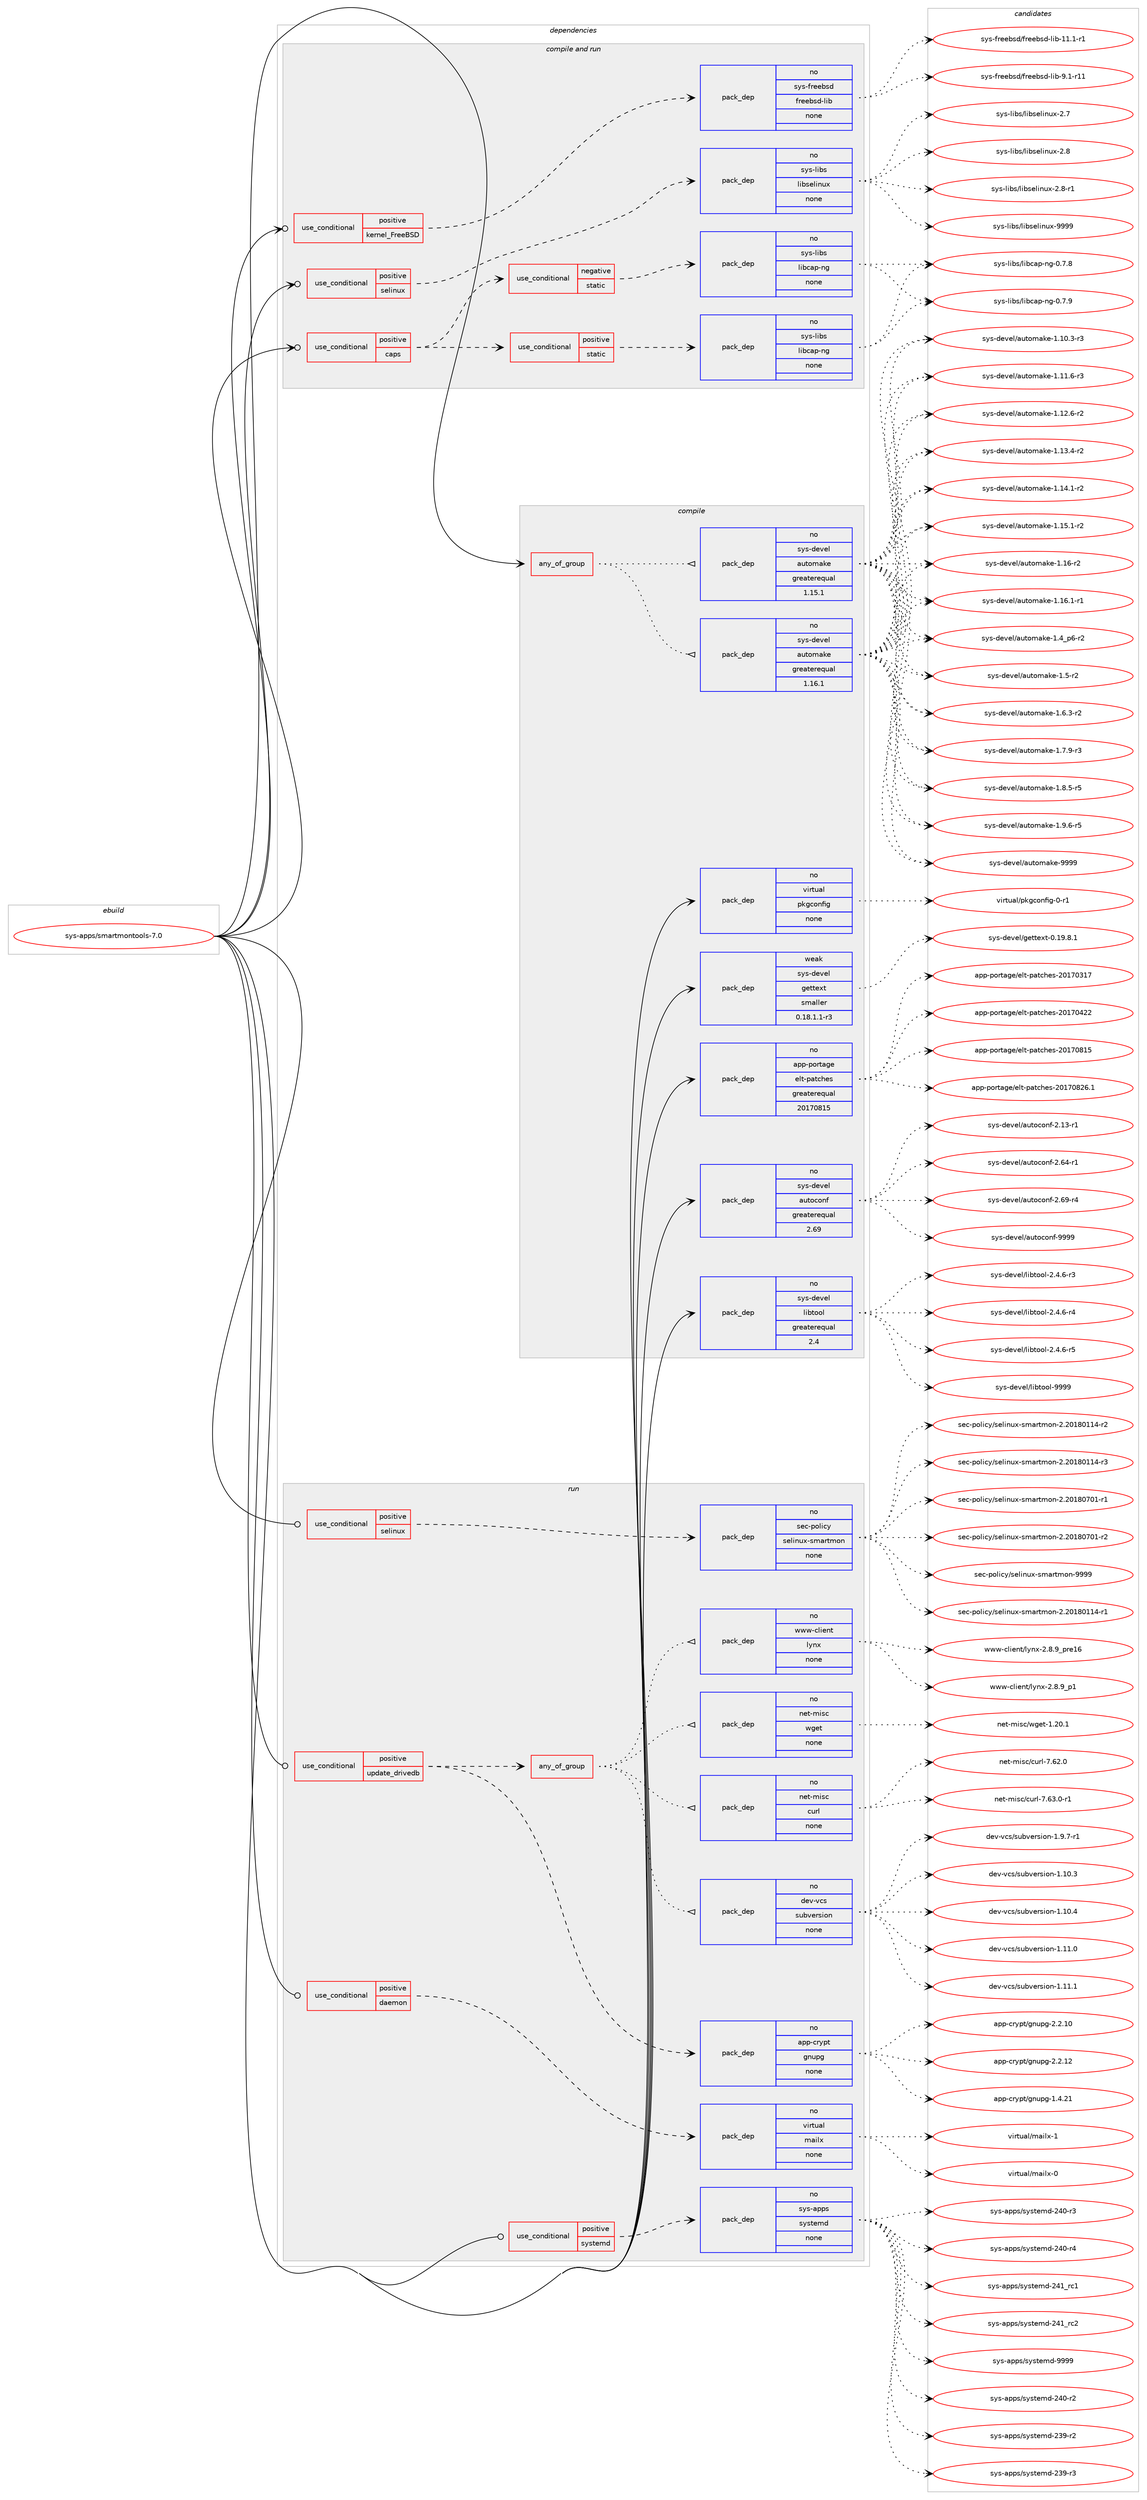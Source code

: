 digraph prolog {

# *************
# Graph options
# *************

newrank=true;
concentrate=true;
compound=true;
graph [rankdir=LR,fontname=Helvetica,fontsize=10,ranksep=1.5];#, ranksep=2.5, nodesep=0.2];
edge  [arrowhead=vee];
node  [fontname=Helvetica,fontsize=10];

# **********
# The ebuild
# **********

subgraph cluster_leftcol {
color=gray;
rank=same;
label=<<i>ebuild</i>>;
id [label="sys-apps/smartmontools-7.0", color=red, width=4, href="../sys-apps/smartmontools-7.0.svg"];
}

# ****************
# The dependencies
# ****************

subgraph cluster_midcol {
color=gray;
label=<<i>dependencies</i>>;
subgraph cluster_compile {
fillcolor="#eeeeee";
style=filled;
label=<<i>compile</i>>;
subgraph any141 {
dependency6592 [label=<<TABLE BORDER="0" CELLBORDER="1" CELLSPACING="0" CELLPADDING="4"><TR><TD CELLPADDING="10">any_of_group</TD></TR></TABLE>>, shape=none, color=red];subgraph pack5428 {
dependency6593 [label=<<TABLE BORDER="0" CELLBORDER="1" CELLSPACING="0" CELLPADDING="4" WIDTH="220"><TR><TD ROWSPAN="6" CELLPADDING="30">pack_dep</TD></TR><TR><TD WIDTH="110">no</TD></TR><TR><TD>sys-devel</TD></TR><TR><TD>automake</TD></TR><TR><TD>greaterequal</TD></TR><TR><TD>1.16.1</TD></TR></TABLE>>, shape=none, color=blue];
}
dependency6592:e -> dependency6593:w [weight=20,style="dotted",arrowhead="oinv"];
subgraph pack5429 {
dependency6594 [label=<<TABLE BORDER="0" CELLBORDER="1" CELLSPACING="0" CELLPADDING="4" WIDTH="220"><TR><TD ROWSPAN="6" CELLPADDING="30">pack_dep</TD></TR><TR><TD WIDTH="110">no</TD></TR><TR><TD>sys-devel</TD></TR><TR><TD>automake</TD></TR><TR><TD>greaterequal</TD></TR><TR><TD>1.15.1</TD></TR></TABLE>>, shape=none, color=blue];
}
dependency6592:e -> dependency6594:w [weight=20,style="dotted",arrowhead="oinv"];
}
id:e -> dependency6592:w [weight=20,style="solid",arrowhead="vee"];
subgraph pack5430 {
dependency6595 [label=<<TABLE BORDER="0" CELLBORDER="1" CELLSPACING="0" CELLPADDING="4" WIDTH="220"><TR><TD ROWSPAN="6" CELLPADDING="30">pack_dep</TD></TR><TR><TD WIDTH="110">no</TD></TR><TR><TD>app-portage</TD></TR><TR><TD>elt-patches</TD></TR><TR><TD>greaterequal</TD></TR><TR><TD>20170815</TD></TR></TABLE>>, shape=none, color=blue];
}
id:e -> dependency6595:w [weight=20,style="solid",arrowhead="vee"];
subgraph pack5431 {
dependency6596 [label=<<TABLE BORDER="0" CELLBORDER="1" CELLSPACING="0" CELLPADDING="4" WIDTH="220"><TR><TD ROWSPAN="6" CELLPADDING="30">pack_dep</TD></TR><TR><TD WIDTH="110">no</TD></TR><TR><TD>sys-devel</TD></TR><TR><TD>autoconf</TD></TR><TR><TD>greaterequal</TD></TR><TR><TD>2.69</TD></TR></TABLE>>, shape=none, color=blue];
}
id:e -> dependency6596:w [weight=20,style="solid",arrowhead="vee"];
subgraph pack5432 {
dependency6597 [label=<<TABLE BORDER="0" CELLBORDER="1" CELLSPACING="0" CELLPADDING="4" WIDTH="220"><TR><TD ROWSPAN="6" CELLPADDING="30">pack_dep</TD></TR><TR><TD WIDTH="110">no</TD></TR><TR><TD>sys-devel</TD></TR><TR><TD>libtool</TD></TR><TR><TD>greaterequal</TD></TR><TR><TD>2.4</TD></TR></TABLE>>, shape=none, color=blue];
}
id:e -> dependency6597:w [weight=20,style="solid",arrowhead="vee"];
subgraph pack5433 {
dependency6598 [label=<<TABLE BORDER="0" CELLBORDER="1" CELLSPACING="0" CELLPADDING="4" WIDTH="220"><TR><TD ROWSPAN="6" CELLPADDING="30">pack_dep</TD></TR><TR><TD WIDTH="110">no</TD></TR><TR><TD>virtual</TD></TR><TR><TD>pkgconfig</TD></TR><TR><TD>none</TD></TR><TR><TD></TD></TR></TABLE>>, shape=none, color=blue];
}
id:e -> dependency6598:w [weight=20,style="solid",arrowhead="vee"];
subgraph pack5434 {
dependency6599 [label=<<TABLE BORDER="0" CELLBORDER="1" CELLSPACING="0" CELLPADDING="4" WIDTH="220"><TR><TD ROWSPAN="6" CELLPADDING="30">pack_dep</TD></TR><TR><TD WIDTH="110">weak</TD></TR><TR><TD>sys-devel</TD></TR><TR><TD>gettext</TD></TR><TR><TD>smaller</TD></TR><TR><TD>0.18.1.1-r3</TD></TR></TABLE>>, shape=none, color=blue];
}
id:e -> dependency6599:w [weight=20,style="solid",arrowhead="vee"];
}
subgraph cluster_compileandrun {
fillcolor="#eeeeee";
style=filled;
label=<<i>compile and run</i>>;
subgraph cond1018 {
dependency6600 [label=<<TABLE BORDER="0" CELLBORDER="1" CELLSPACING="0" CELLPADDING="4"><TR><TD ROWSPAN="3" CELLPADDING="10">use_conditional</TD></TR><TR><TD>positive</TD></TR><TR><TD>caps</TD></TR></TABLE>>, shape=none, color=red];
subgraph cond1019 {
dependency6601 [label=<<TABLE BORDER="0" CELLBORDER="1" CELLSPACING="0" CELLPADDING="4"><TR><TD ROWSPAN="3" CELLPADDING="10">use_conditional</TD></TR><TR><TD>positive</TD></TR><TR><TD>static</TD></TR></TABLE>>, shape=none, color=red];
subgraph pack5435 {
dependency6602 [label=<<TABLE BORDER="0" CELLBORDER="1" CELLSPACING="0" CELLPADDING="4" WIDTH="220"><TR><TD ROWSPAN="6" CELLPADDING="30">pack_dep</TD></TR><TR><TD WIDTH="110">no</TD></TR><TR><TD>sys-libs</TD></TR><TR><TD>libcap-ng</TD></TR><TR><TD>none</TD></TR><TR><TD></TD></TR></TABLE>>, shape=none, color=blue];
}
dependency6601:e -> dependency6602:w [weight=20,style="dashed",arrowhead="vee"];
}
dependency6600:e -> dependency6601:w [weight=20,style="dashed",arrowhead="vee"];
subgraph cond1020 {
dependency6603 [label=<<TABLE BORDER="0" CELLBORDER="1" CELLSPACING="0" CELLPADDING="4"><TR><TD ROWSPAN="3" CELLPADDING="10">use_conditional</TD></TR><TR><TD>negative</TD></TR><TR><TD>static</TD></TR></TABLE>>, shape=none, color=red];
subgraph pack5436 {
dependency6604 [label=<<TABLE BORDER="0" CELLBORDER="1" CELLSPACING="0" CELLPADDING="4" WIDTH="220"><TR><TD ROWSPAN="6" CELLPADDING="30">pack_dep</TD></TR><TR><TD WIDTH="110">no</TD></TR><TR><TD>sys-libs</TD></TR><TR><TD>libcap-ng</TD></TR><TR><TD>none</TD></TR><TR><TD></TD></TR></TABLE>>, shape=none, color=blue];
}
dependency6603:e -> dependency6604:w [weight=20,style="dashed",arrowhead="vee"];
}
dependency6600:e -> dependency6603:w [weight=20,style="dashed",arrowhead="vee"];
}
id:e -> dependency6600:w [weight=20,style="solid",arrowhead="odotvee"];
subgraph cond1021 {
dependency6605 [label=<<TABLE BORDER="0" CELLBORDER="1" CELLSPACING="0" CELLPADDING="4"><TR><TD ROWSPAN="3" CELLPADDING="10">use_conditional</TD></TR><TR><TD>positive</TD></TR><TR><TD>kernel_FreeBSD</TD></TR></TABLE>>, shape=none, color=red];
subgraph pack5437 {
dependency6606 [label=<<TABLE BORDER="0" CELLBORDER="1" CELLSPACING="0" CELLPADDING="4" WIDTH="220"><TR><TD ROWSPAN="6" CELLPADDING="30">pack_dep</TD></TR><TR><TD WIDTH="110">no</TD></TR><TR><TD>sys-freebsd</TD></TR><TR><TD>freebsd-lib</TD></TR><TR><TD>none</TD></TR><TR><TD></TD></TR></TABLE>>, shape=none, color=blue];
}
dependency6605:e -> dependency6606:w [weight=20,style="dashed",arrowhead="vee"];
}
id:e -> dependency6605:w [weight=20,style="solid",arrowhead="odotvee"];
subgraph cond1022 {
dependency6607 [label=<<TABLE BORDER="0" CELLBORDER="1" CELLSPACING="0" CELLPADDING="4"><TR><TD ROWSPAN="3" CELLPADDING="10">use_conditional</TD></TR><TR><TD>positive</TD></TR><TR><TD>selinux</TD></TR></TABLE>>, shape=none, color=red];
subgraph pack5438 {
dependency6608 [label=<<TABLE BORDER="0" CELLBORDER="1" CELLSPACING="0" CELLPADDING="4" WIDTH="220"><TR><TD ROWSPAN="6" CELLPADDING="30">pack_dep</TD></TR><TR><TD WIDTH="110">no</TD></TR><TR><TD>sys-libs</TD></TR><TR><TD>libselinux</TD></TR><TR><TD>none</TD></TR><TR><TD></TD></TR></TABLE>>, shape=none, color=blue];
}
dependency6607:e -> dependency6608:w [weight=20,style="dashed",arrowhead="vee"];
}
id:e -> dependency6607:w [weight=20,style="solid",arrowhead="odotvee"];
}
subgraph cluster_run {
fillcolor="#eeeeee";
style=filled;
label=<<i>run</i>>;
subgraph cond1023 {
dependency6609 [label=<<TABLE BORDER="0" CELLBORDER="1" CELLSPACING="0" CELLPADDING="4"><TR><TD ROWSPAN="3" CELLPADDING="10">use_conditional</TD></TR><TR><TD>positive</TD></TR><TR><TD>daemon</TD></TR></TABLE>>, shape=none, color=red];
subgraph pack5439 {
dependency6610 [label=<<TABLE BORDER="0" CELLBORDER="1" CELLSPACING="0" CELLPADDING="4" WIDTH="220"><TR><TD ROWSPAN="6" CELLPADDING="30">pack_dep</TD></TR><TR><TD WIDTH="110">no</TD></TR><TR><TD>virtual</TD></TR><TR><TD>mailx</TD></TR><TR><TD>none</TD></TR><TR><TD></TD></TR></TABLE>>, shape=none, color=blue];
}
dependency6609:e -> dependency6610:w [weight=20,style="dashed",arrowhead="vee"];
}
id:e -> dependency6609:w [weight=20,style="solid",arrowhead="odot"];
subgraph cond1024 {
dependency6611 [label=<<TABLE BORDER="0" CELLBORDER="1" CELLSPACING="0" CELLPADDING="4"><TR><TD ROWSPAN="3" CELLPADDING="10">use_conditional</TD></TR><TR><TD>positive</TD></TR><TR><TD>selinux</TD></TR></TABLE>>, shape=none, color=red];
subgraph pack5440 {
dependency6612 [label=<<TABLE BORDER="0" CELLBORDER="1" CELLSPACING="0" CELLPADDING="4" WIDTH="220"><TR><TD ROWSPAN="6" CELLPADDING="30">pack_dep</TD></TR><TR><TD WIDTH="110">no</TD></TR><TR><TD>sec-policy</TD></TR><TR><TD>selinux-smartmon</TD></TR><TR><TD>none</TD></TR><TR><TD></TD></TR></TABLE>>, shape=none, color=blue];
}
dependency6611:e -> dependency6612:w [weight=20,style="dashed",arrowhead="vee"];
}
id:e -> dependency6611:w [weight=20,style="solid",arrowhead="odot"];
subgraph cond1025 {
dependency6613 [label=<<TABLE BORDER="0" CELLBORDER="1" CELLSPACING="0" CELLPADDING="4"><TR><TD ROWSPAN="3" CELLPADDING="10">use_conditional</TD></TR><TR><TD>positive</TD></TR><TR><TD>systemd</TD></TR></TABLE>>, shape=none, color=red];
subgraph pack5441 {
dependency6614 [label=<<TABLE BORDER="0" CELLBORDER="1" CELLSPACING="0" CELLPADDING="4" WIDTH="220"><TR><TD ROWSPAN="6" CELLPADDING="30">pack_dep</TD></TR><TR><TD WIDTH="110">no</TD></TR><TR><TD>sys-apps</TD></TR><TR><TD>systemd</TD></TR><TR><TD>none</TD></TR><TR><TD></TD></TR></TABLE>>, shape=none, color=blue];
}
dependency6613:e -> dependency6614:w [weight=20,style="dashed",arrowhead="vee"];
}
id:e -> dependency6613:w [weight=20,style="solid",arrowhead="odot"];
subgraph cond1026 {
dependency6615 [label=<<TABLE BORDER="0" CELLBORDER="1" CELLSPACING="0" CELLPADDING="4"><TR><TD ROWSPAN="3" CELLPADDING="10">use_conditional</TD></TR><TR><TD>positive</TD></TR><TR><TD>update_drivedb</TD></TR></TABLE>>, shape=none, color=red];
subgraph pack5442 {
dependency6616 [label=<<TABLE BORDER="0" CELLBORDER="1" CELLSPACING="0" CELLPADDING="4" WIDTH="220"><TR><TD ROWSPAN="6" CELLPADDING="30">pack_dep</TD></TR><TR><TD WIDTH="110">no</TD></TR><TR><TD>app-crypt</TD></TR><TR><TD>gnupg</TD></TR><TR><TD>none</TD></TR><TR><TD></TD></TR></TABLE>>, shape=none, color=blue];
}
dependency6615:e -> dependency6616:w [weight=20,style="dashed",arrowhead="vee"];
subgraph any142 {
dependency6617 [label=<<TABLE BORDER="0" CELLBORDER="1" CELLSPACING="0" CELLPADDING="4"><TR><TD CELLPADDING="10">any_of_group</TD></TR></TABLE>>, shape=none, color=red];subgraph pack5443 {
dependency6618 [label=<<TABLE BORDER="0" CELLBORDER="1" CELLSPACING="0" CELLPADDING="4" WIDTH="220"><TR><TD ROWSPAN="6" CELLPADDING="30">pack_dep</TD></TR><TR><TD WIDTH="110">no</TD></TR><TR><TD>net-misc</TD></TR><TR><TD>curl</TD></TR><TR><TD>none</TD></TR><TR><TD></TD></TR></TABLE>>, shape=none, color=blue];
}
dependency6617:e -> dependency6618:w [weight=20,style="dotted",arrowhead="oinv"];
subgraph pack5444 {
dependency6619 [label=<<TABLE BORDER="0" CELLBORDER="1" CELLSPACING="0" CELLPADDING="4" WIDTH="220"><TR><TD ROWSPAN="6" CELLPADDING="30">pack_dep</TD></TR><TR><TD WIDTH="110">no</TD></TR><TR><TD>net-misc</TD></TR><TR><TD>wget</TD></TR><TR><TD>none</TD></TR><TR><TD></TD></TR></TABLE>>, shape=none, color=blue];
}
dependency6617:e -> dependency6619:w [weight=20,style="dotted",arrowhead="oinv"];
subgraph pack5445 {
dependency6620 [label=<<TABLE BORDER="0" CELLBORDER="1" CELLSPACING="0" CELLPADDING="4" WIDTH="220"><TR><TD ROWSPAN="6" CELLPADDING="30">pack_dep</TD></TR><TR><TD WIDTH="110">no</TD></TR><TR><TD>www-client</TD></TR><TR><TD>lynx</TD></TR><TR><TD>none</TD></TR><TR><TD></TD></TR></TABLE>>, shape=none, color=blue];
}
dependency6617:e -> dependency6620:w [weight=20,style="dotted",arrowhead="oinv"];
subgraph pack5446 {
dependency6621 [label=<<TABLE BORDER="0" CELLBORDER="1" CELLSPACING="0" CELLPADDING="4" WIDTH="220"><TR><TD ROWSPAN="6" CELLPADDING="30">pack_dep</TD></TR><TR><TD WIDTH="110">no</TD></TR><TR><TD>dev-vcs</TD></TR><TR><TD>subversion</TD></TR><TR><TD>none</TD></TR><TR><TD></TD></TR></TABLE>>, shape=none, color=blue];
}
dependency6617:e -> dependency6621:w [weight=20,style="dotted",arrowhead="oinv"];
}
dependency6615:e -> dependency6617:w [weight=20,style="dashed",arrowhead="vee"];
}
id:e -> dependency6615:w [weight=20,style="solid",arrowhead="odot"];
}
}

# **************
# The candidates
# **************

subgraph cluster_choices {
rank=same;
color=gray;
label=<<i>candidates</i>>;

subgraph choice5428 {
color=black;
nodesep=1;
choice11512111545100101118101108479711711611110997107101454946494846514511451 [label="sys-devel/automake-1.10.3-r3", color=red, width=4,href="../sys-devel/automake-1.10.3-r3.svg"];
choice11512111545100101118101108479711711611110997107101454946494946544511451 [label="sys-devel/automake-1.11.6-r3", color=red, width=4,href="../sys-devel/automake-1.11.6-r3.svg"];
choice11512111545100101118101108479711711611110997107101454946495046544511450 [label="sys-devel/automake-1.12.6-r2", color=red, width=4,href="../sys-devel/automake-1.12.6-r2.svg"];
choice11512111545100101118101108479711711611110997107101454946495146524511450 [label="sys-devel/automake-1.13.4-r2", color=red, width=4,href="../sys-devel/automake-1.13.4-r2.svg"];
choice11512111545100101118101108479711711611110997107101454946495246494511450 [label="sys-devel/automake-1.14.1-r2", color=red, width=4,href="../sys-devel/automake-1.14.1-r2.svg"];
choice11512111545100101118101108479711711611110997107101454946495346494511450 [label="sys-devel/automake-1.15.1-r2", color=red, width=4,href="../sys-devel/automake-1.15.1-r2.svg"];
choice1151211154510010111810110847971171161111099710710145494649544511450 [label="sys-devel/automake-1.16-r2", color=red, width=4,href="../sys-devel/automake-1.16-r2.svg"];
choice11512111545100101118101108479711711611110997107101454946495446494511449 [label="sys-devel/automake-1.16.1-r1", color=red, width=4,href="../sys-devel/automake-1.16.1-r1.svg"];
choice115121115451001011181011084797117116111109971071014549465295112544511450 [label="sys-devel/automake-1.4_p6-r2", color=red, width=4,href="../sys-devel/automake-1.4_p6-r2.svg"];
choice11512111545100101118101108479711711611110997107101454946534511450 [label="sys-devel/automake-1.5-r2", color=red, width=4,href="../sys-devel/automake-1.5-r2.svg"];
choice115121115451001011181011084797117116111109971071014549465446514511450 [label="sys-devel/automake-1.6.3-r2", color=red, width=4,href="../sys-devel/automake-1.6.3-r2.svg"];
choice115121115451001011181011084797117116111109971071014549465546574511451 [label="sys-devel/automake-1.7.9-r3", color=red, width=4,href="../sys-devel/automake-1.7.9-r3.svg"];
choice115121115451001011181011084797117116111109971071014549465646534511453 [label="sys-devel/automake-1.8.5-r5", color=red, width=4,href="../sys-devel/automake-1.8.5-r5.svg"];
choice115121115451001011181011084797117116111109971071014549465746544511453 [label="sys-devel/automake-1.9.6-r5", color=red, width=4,href="../sys-devel/automake-1.9.6-r5.svg"];
choice115121115451001011181011084797117116111109971071014557575757 [label="sys-devel/automake-9999", color=red, width=4,href="../sys-devel/automake-9999.svg"];
dependency6593:e -> choice11512111545100101118101108479711711611110997107101454946494846514511451:w [style=dotted,weight="100"];
dependency6593:e -> choice11512111545100101118101108479711711611110997107101454946494946544511451:w [style=dotted,weight="100"];
dependency6593:e -> choice11512111545100101118101108479711711611110997107101454946495046544511450:w [style=dotted,weight="100"];
dependency6593:e -> choice11512111545100101118101108479711711611110997107101454946495146524511450:w [style=dotted,weight="100"];
dependency6593:e -> choice11512111545100101118101108479711711611110997107101454946495246494511450:w [style=dotted,weight="100"];
dependency6593:e -> choice11512111545100101118101108479711711611110997107101454946495346494511450:w [style=dotted,weight="100"];
dependency6593:e -> choice1151211154510010111810110847971171161111099710710145494649544511450:w [style=dotted,weight="100"];
dependency6593:e -> choice11512111545100101118101108479711711611110997107101454946495446494511449:w [style=dotted,weight="100"];
dependency6593:e -> choice115121115451001011181011084797117116111109971071014549465295112544511450:w [style=dotted,weight="100"];
dependency6593:e -> choice11512111545100101118101108479711711611110997107101454946534511450:w [style=dotted,weight="100"];
dependency6593:e -> choice115121115451001011181011084797117116111109971071014549465446514511450:w [style=dotted,weight="100"];
dependency6593:e -> choice115121115451001011181011084797117116111109971071014549465546574511451:w [style=dotted,weight="100"];
dependency6593:e -> choice115121115451001011181011084797117116111109971071014549465646534511453:w [style=dotted,weight="100"];
dependency6593:e -> choice115121115451001011181011084797117116111109971071014549465746544511453:w [style=dotted,weight="100"];
dependency6593:e -> choice115121115451001011181011084797117116111109971071014557575757:w [style=dotted,weight="100"];
}
subgraph choice5429 {
color=black;
nodesep=1;
choice11512111545100101118101108479711711611110997107101454946494846514511451 [label="sys-devel/automake-1.10.3-r3", color=red, width=4,href="../sys-devel/automake-1.10.3-r3.svg"];
choice11512111545100101118101108479711711611110997107101454946494946544511451 [label="sys-devel/automake-1.11.6-r3", color=red, width=4,href="../sys-devel/automake-1.11.6-r3.svg"];
choice11512111545100101118101108479711711611110997107101454946495046544511450 [label="sys-devel/automake-1.12.6-r2", color=red, width=4,href="../sys-devel/automake-1.12.6-r2.svg"];
choice11512111545100101118101108479711711611110997107101454946495146524511450 [label="sys-devel/automake-1.13.4-r2", color=red, width=4,href="../sys-devel/automake-1.13.4-r2.svg"];
choice11512111545100101118101108479711711611110997107101454946495246494511450 [label="sys-devel/automake-1.14.1-r2", color=red, width=4,href="../sys-devel/automake-1.14.1-r2.svg"];
choice11512111545100101118101108479711711611110997107101454946495346494511450 [label="sys-devel/automake-1.15.1-r2", color=red, width=4,href="../sys-devel/automake-1.15.1-r2.svg"];
choice1151211154510010111810110847971171161111099710710145494649544511450 [label="sys-devel/automake-1.16-r2", color=red, width=4,href="../sys-devel/automake-1.16-r2.svg"];
choice11512111545100101118101108479711711611110997107101454946495446494511449 [label="sys-devel/automake-1.16.1-r1", color=red, width=4,href="../sys-devel/automake-1.16.1-r1.svg"];
choice115121115451001011181011084797117116111109971071014549465295112544511450 [label="sys-devel/automake-1.4_p6-r2", color=red, width=4,href="../sys-devel/automake-1.4_p6-r2.svg"];
choice11512111545100101118101108479711711611110997107101454946534511450 [label="sys-devel/automake-1.5-r2", color=red, width=4,href="../sys-devel/automake-1.5-r2.svg"];
choice115121115451001011181011084797117116111109971071014549465446514511450 [label="sys-devel/automake-1.6.3-r2", color=red, width=4,href="../sys-devel/automake-1.6.3-r2.svg"];
choice115121115451001011181011084797117116111109971071014549465546574511451 [label="sys-devel/automake-1.7.9-r3", color=red, width=4,href="../sys-devel/automake-1.7.9-r3.svg"];
choice115121115451001011181011084797117116111109971071014549465646534511453 [label="sys-devel/automake-1.8.5-r5", color=red, width=4,href="../sys-devel/automake-1.8.5-r5.svg"];
choice115121115451001011181011084797117116111109971071014549465746544511453 [label="sys-devel/automake-1.9.6-r5", color=red, width=4,href="../sys-devel/automake-1.9.6-r5.svg"];
choice115121115451001011181011084797117116111109971071014557575757 [label="sys-devel/automake-9999", color=red, width=4,href="../sys-devel/automake-9999.svg"];
dependency6594:e -> choice11512111545100101118101108479711711611110997107101454946494846514511451:w [style=dotted,weight="100"];
dependency6594:e -> choice11512111545100101118101108479711711611110997107101454946494946544511451:w [style=dotted,weight="100"];
dependency6594:e -> choice11512111545100101118101108479711711611110997107101454946495046544511450:w [style=dotted,weight="100"];
dependency6594:e -> choice11512111545100101118101108479711711611110997107101454946495146524511450:w [style=dotted,weight="100"];
dependency6594:e -> choice11512111545100101118101108479711711611110997107101454946495246494511450:w [style=dotted,weight="100"];
dependency6594:e -> choice11512111545100101118101108479711711611110997107101454946495346494511450:w [style=dotted,weight="100"];
dependency6594:e -> choice1151211154510010111810110847971171161111099710710145494649544511450:w [style=dotted,weight="100"];
dependency6594:e -> choice11512111545100101118101108479711711611110997107101454946495446494511449:w [style=dotted,weight="100"];
dependency6594:e -> choice115121115451001011181011084797117116111109971071014549465295112544511450:w [style=dotted,weight="100"];
dependency6594:e -> choice11512111545100101118101108479711711611110997107101454946534511450:w [style=dotted,weight="100"];
dependency6594:e -> choice115121115451001011181011084797117116111109971071014549465446514511450:w [style=dotted,weight="100"];
dependency6594:e -> choice115121115451001011181011084797117116111109971071014549465546574511451:w [style=dotted,weight="100"];
dependency6594:e -> choice115121115451001011181011084797117116111109971071014549465646534511453:w [style=dotted,weight="100"];
dependency6594:e -> choice115121115451001011181011084797117116111109971071014549465746544511453:w [style=dotted,weight="100"];
dependency6594:e -> choice115121115451001011181011084797117116111109971071014557575757:w [style=dotted,weight="100"];
}
subgraph choice5430 {
color=black;
nodesep=1;
choice97112112451121111141169710310147101108116451129711699104101115455048495548514955 [label="app-portage/elt-patches-20170317", color=red, width=4,href="../app-portage/elt-patches-20170317.svg"];
choice97112112451121111141169710310147101108116451129711699104101115455048495548525050 [label="app-portage/elt-patches-20170422", color=red, width=4,href="../app-portage/elt-patches-20170422.svg"];
choice97112112451121111141169710310147101108116451129711699104101115455048495548564953 [label="app-portage/elt-patches-20170815", color=red, width=4,href="../app-portage/elt-patches-20170815.svg"];
choice971121124511211111411697103101471011081164511297116991041011154550484955485650544649 [label="app-portage/elt-patches-20170826.1", color=red, width=4,href="../app-portage/elt-patches-20170826.1.svg"];
dependency6595:e -> choice97112112451121111141169710310147101108116451129711699104101115455048495548514955:w [style=dotted,weight="100"];
dependency6595:e -> choice97112112451121111141169710310147101108116451129711699104101115455048495548525050:w [style=dotted,weight="100"];
dependency6595:e -> choice97112112451121111141169710310147101108116451129711699104101115455048495548564953:w [style=dotted,weight="100"];
dependency6595:e -> choice971121124511211111411697103101471011081164511297116991041011154550484955485650544649:w [style=dotted,weight="100"];
}
subgraph choice5431 {
color=black;
nodesep=1;
choice1151211154510010111810110847971171161119911111010245504649514511449 [label="sys-devel/autoconf-2.13-r1", color=red, width=4,href="../sys-devel/autoconf-2.13-r1.svg"];
choice1151211154510010111810110847971171161119911111010245504654524511449 [label="sys-devel/autoconf-2.64-r1", color=red, width=4,href="../sys-devel/autoconf-2.64-r1.svg"];
choice1151211154510010111810110847971171161119911111010245504654574511452 [label="sys-devel/autoconf-2.69-r4", color=red, width=4,href="../sys-devel/autoconf-2.69-r4.svg"];
choice115121115451001011181011084797117116111991111101024557575757 [label="sys-devel/autoconf-9999", color=red, width=4,href="../sys-devel/autoconf-9999.svg"];
dependency6596:e -> choice1151211154510010111810110847971171161119911111010245504649514511449:w [style=dotted,weight="100"];
dependency6596:e -> choice1151211154510010111810110847971171161119911111010245504654524511449:w [style=dotted,weight="100"];
dependency6596:e -> choice1151211154510010111810110847971171161119911111010245504654574511452:w [style=dotted,weight="100"];
dependency6596:e -> choice115121115451001011181011084797117116111991111101024557575757:w [style=dotted,weight="100"];
}
subgraph choice5432 {
color=black;
nodesep=1;
choice1151211154510010111810110847108105981161111111084550465246544511451 [label="sys-devel/libtool-2.4.6-r3", color=red, width=4,href="../sys-devel/libtool-2.4.6-r3.svg"];
choice1151211154510010111810110847108105981161111111084550465246544511452 [label="sys-devel/libtool-2.4.6-r4", color=red, width=4,href="../sys-devel/libtool-2.4.6-r4.svg"];
choice1151211154510010111810110847108105981161111111084550465246544511453 [label="sys-devel/libtool-2.4.6-r5", color=red, width=4,href="../sys-devel/libtool-2.4.6-r5.svg"];
choice1151211154510010111810110847108105981161111111084557575757 [label="sys-devel/libtool-9999", color=red, width=4,href="../sys-devel/libtool-9999.svg"];
dependency6597:e -> choice1151211154510010111810110847108105981161111111084550465246544511451:w [style=dotted,weight="100"];
dependency6597:e -> choice1151211154510010111810110847108105981161111111084550465246544511452:w [style=dotted,weight="100"];
dependency6597:e -> choice1151211154510010111810110847108105981161111111084550465246544511453:w [style=dotted,weight="100"];
dependency6597:e -> choice1151211154510010111810110847108105981161111111084557575757:w [style=dotted,weight="100"];
}
subgraph choice5433 {
color=black;
nodesep=1;
choice11810511411611797108471121071039911111010210510345484511449 [label="virtual/pkgconfig-0-r1", color=red, width=4,href="../virtual/pkgconfig-0-r1.svg"];
dependency6598:e -> choice11810511411611797108471121071039911111010210510345484511449:w [style=dotted,weight="100"];
}
subgraph choice5434 {
color=black;
nodesep=1;
choice1151211154510010111810110847103101116116101120116454846495746564649 [label="sys-devel/gettext-0.19.8.1", color=red, width=4,href="../sys-devel/gettext-0.19.8.1.svg"];
dependency6599:e -> choice1151211154510010111810110847103101116116101120116454846495746564649:w [style=dotted,weight="100"];
}
subgraph choice5435 {
color=black;
nodesep=1;
choice11512111545108105981154710810598999711245110103454846554656 [label="sys-libs/libcap-ng-0.7.8", color=red, width=4,href="../sys-libs/libcap-ng-0.7.8.svg"];
choice11512111545108105981154710810598999711245110103454846554657 [label="sys-libs/libcap-ng-0.7.9", color=red, width=4,href="../sys-libs/libcap-ng-0.7.9.svg"];
dependency6602:e -> choice11512111545108105981154710810598999711245110103454846554656:w [style=dotted,weight="100"];
dependency6602:e -> choice11512111545108105981154710810598999711245110103454846554657:w [style=dotted,weight="100"];
}
subgraph choice5436 {
color=black;
nodesep=1;
choice11512111545108105981154710810598999711245110103454846554656 [label="sys-libs/libcap-ng-0.7.8", color=red, width=4,href="../sys-libs/libcap-ng-0.7.8.svg"];
choice11512111545108105981154710810598999711245110103454846554657 [label="sys-libs/libcap-ng-0.7.9", color=red, width=4,href="../sys-libs/libcap-ng-0.7.9.svg"];
dependency6604:e -> choice11512111545108105981154710810598999711245110103454846554656:w [style=dotted,weight="100"];
dependency6604:e -> choice11512111545108105981154710810598999711245110103454846554657:w [style=dotted,weight="100"];
}
subgraph choice5437 {
color=black;
nodesep=1;
choice11512111545102114101101981151004710211410110198115100451081059845494946494511449 [label="sys-freebsd/freebsd-lib-11.1-r1", color=red, width=4,href="../sys-freebsd/freebsd-lib-11.1-r1.svg"];
choice11512111545102114101101981151004710211410110198115100451081059845574649451144949 [label="sys-freebsd/freebsd-lib-9.1-r11", color=red, width=4,href="../sys-freebsd/freebsd-lib-9.1-r11.svg"];
dependency6606:e -> choice11512111545102114101101981151004710211410110198115100451081059845494946494511449:w [style=dotted,weight="100"];
dependency6606:e -> choice11512111545102114101101981151004710211410110198115100451081059845574649451144949:w [style=dotted,weight="100"];
}
subgraph choice5438 {
color=black;
nodesep=1;
choice1151211154510810598115471081059811510110810511011712045504655 [label="sys-libs/libselinux-2.7", color=red, width=4,href="../sys-libs/libselinux-2.7.svg"];
choice1151211154510810598115471081059811510110810511011712045504656 [label="sys-libs/libselinux-2.8", color=red, width=4,href="../sys-libs/libselinux-2.8.svg"];
choice11512111545108105981154710810598115101108105110117120455046564511449 [label="sys-libs/libselinux-2.8-r1", color=red, width=4,href="../sys-libs/libselinux-2.8-r1.svg"];
choice115121115451081059811547108105981151011081051101171204557575757 [label="sys-libs/libselinux-9999", color=red, width=4,href="../sys-libs/libselinux-9999.svg"];
dependency6608:e -> choice1151211154510810598115471081059811510110810511011712045504655:w [style=dotted,weight="100"];
dependency6608:e -> choice1151211154510810598115471081059811510110810511011712045504656:w [style=dotted,weight="100"];
dependency6608:e -> choice11512111545108105981154710810598115101108105110117120455046564511449:w [style=dotted,weight="100"];
dependency6608:e -> choice115121115451081059811547108105981151011081051101171204557575757:w [style=dotted,weight="100"];
}
subgraph choice5439 {
color=black;
nodesep=1;
choice1181051141161179710847109971051081204548 [label="virtual/mailx-0", color=red, width=4,href="../virtual/mailx-0.svg"];
choice1181051141161179710847109971051081204549 [label="virtual/mailx-1", color=red, width=4,href="../virtual/mailx-1.svg"];
dependency6610:e -> choice1181051141161179710847109971051081204548:w [style=dotted,weight="100"];
dependency6610:e -> choice1181051141161179710847109971051081204549:w [style=dotted,weight="100"];
}
subgraph choice5440 {
color=black;
nodesep=1;
choice11510199451121111081059912147115101108105110117120451151099711411610911111045504650484956484949524511449 [label="sec-policy/selinux-smartmon-2.20180114-r1", color=red, width=4,href="../sec-policy/selinux-smartmon-2.20180114-r1.svg"];
choice11510199451121111081059912147115101108105110117120451151099711411610911111045504650484956484949524511450 [label="sec-policy/selinux-smartmon-2.20180114-r2", color=red, width=4,href="../sec-policy/selinux-smartmon-2.20180114-r2.svg"];
choice11510199451121111081059912147115101108105110117120451151099711411610911111045504650484956484949524511451 [label="sec-policy/selinux-smartmon-2.20180114-r3", color=red, width=4,href="../sec-policy/selinux-smartmon-2.20180114-r3.svg"];
choice11510199451121111081059912147115101108105110117120451151099711411610911111045504650484956485548494511449 [label="sec-policy/selinux-smartmon-2.20180701-r1", color=red, width=4,href="../sec-policy/selinux-smartmon-2.20180701-r1.svg"];
choice11510199451121111081059912147115101108105110117120451151099711411610911111045504650484956485548494511450 [label="sec-policy/selinux-smartmon-2.20180701-r2", color=red, width=4,href="../sec-policy/selinux-smartmon-2.20180701-r2.svg"];
choice1151019945112111108105991214711510110810511011712045115109971141161091111104557575757 [label="sec-policy/selinux-smartmon-9999", color=red, width=4,href="../sec-policy/selinux-smartmon-9999.svg"];
dependency6612:e -> choice11510199451121111081059912147115101108105110117120451151099711411610911111045504650484956484949524511449:w [style=dotted,weight="100"];
dependency6612:e -> choice11510199451121111081059912147115101108105110117120451151099711411610911111045504650484956484949524511450:w [style=dotted,weight="100"];
dependency6612:e -> choice11510199451121111081059912147115101108105110117120451151099711411610911111045504650484956484949524511451:w [style=dotted,weight="100"];
dependency6612:e -> choice11510199451121111081059912147115101108105110117120451151099711411610911111045504650484956485548494511449:w [style=dotted,weight="100"];
dependency6612:e -> choice11510199451121111081059912147115101108105110117120451151099711411610911111045504650484956485548494511450:w [style=dotted,weight="100"];
dependency6612:e -> choice1151019945112111108105991214711510110810511011712045115109971141161091111104557575757:w [style=dotted,weight="100"];
}
subgraph choice5441 {
color=black;
nodesep=1;
choice115121115459711211211547115121115116101109100455052484511450 [label="sys-apps/systemd-240-r2", color=red, width=4,href="../sys-apps/systemd-240-r2.svg"];
choice115121115459711211211547115121115116101109100455051574511450 [label="sys-apps/systemd-239-r2", color=red, width=4,href="../sys-apps/systemd-239-r2.svg"];
choice115121115459711211211547115121115116101109100455051574511451 [label="sys-apps/systemd-239-r3", color=red, width=4,href="../sys-apps/systemd-239-r3.svg"];
choice115121115459711211211547115121115116101109100455052484511451 [label="sys-apps/systemd-240-r3", color=red, width=4,href="../sys-apps/systemd-240-r3.svg"];
choice115121115459711211211547115121115116101109100455052484511452 [label="sys-apps/systemd-240-r4", color=red, width=4,href="../sys-apps/systemd-240-r4.svg"];
choice11512111545971121121154711512111511610110910045505249951149949 [label="sys-apps/systemd-241_rc1", color=red, width=4,href="../sys-apps/systemd-241_rc1.svg"];
choice11512111545971121121154711512111511610110910045505249951149950 [label="sys-apps/systemd-241_rc2", color=red, width=4,href="../sys-apps/systemd-241_rc2.svg"];
choice1151211154597112112115471151211151161011091004557575757 [label="sys-apps/systemd-9999", color=red, width=4,href="../sys-apps/systemd-9999.svg"];
dependency6614:e -> choice115121115459711211211547115121115116101109100455052484511450:w [style=dotted,weight="100"];
dependency6614:e -> choice115121115459711211211547115121115116101109100455051574511450:w [style=dotted,weight="100"];
dependency6614:e -> choice115121115459711211211547115121115116101109100455051574511451:w [style=dotted,weight="100"];
dependency6614:e -> choice115121115459711211211547115121115116101109100455052484511451:w [style=dotted,weight="100"];
dependency6614:e -> choice115121115459711211211547115121115116101109100455052484511452:w [style=dotted,weight="100"];
dependency6614:e -> choice11512111545971121121154711512111511610110910045505249951149949:w [style=dotted,weight="100"];
dependency6614:e -> choice11512111545971121121154711512111511610110910045505249951149950:w [style=dotted,weight="100"];
dependency6614:e -> choice1151211154597112112115471151211151161011091004557575757:w [style=dotted,weight="100"];
}
subgraph choice5442 {
color=black;
nodesep=1;
choice9711211245991141211121164710311011711210345494652465049 [label="app-crypt/gnupg-1.4.21", color=red, width=4,href="../app-crypt/gnupg-1.4.21.svg"];
choice9711211245991141211121164710311011711210345504650464948 [label="app-crypt/gnupg-2.2.10", color=red, width=4,href="../app-crypt/gnupg-2.2.10.svg"];
choice9711211245991141211121164710311011711210345504650464950 [label="app-crypt/gnupg-2.2.12", color=red, width=4,href="../app-crypt/gnupg-2.2.12.svg"];
dependency6616:e -> choice9711211245991141211121164710311011711210345494652465049:w [style=dotted,weight="100"];
dependency6616:e -> choice9711211245991141211121164710311011711210345504650464948:w [style=dotted,weight="100"];
dependency6616:e -> choice9711211245991141211121164710311011711210345504650464950:w [style=dotted,weight="100"];
}
subgraph choice5443 {
color=black;
nodesep=1;
choice1101011164510910511599479911711410845554654504648 [label="net-misc/curl-7.62.0", color=red, width=4,href="../net-misc/curl-7.62.0.svg"];
choice11010111645109105115994799117114108455546545146484511449 [label="net-misc/curl-7.63.0-r1", color=red, width=4,href="../net-misc/curl-7.63.0-r1.svg"];
dependency6618:e -> choice1101011164510910511599479911711410845554654504648:w [style=dotted,weight="100"];
dependency6618:e -> choice11010111645109105115994799117114108455546545146484511449:w [style=dotted,weight="100"];
}
subgraph choice5444 {
color=black;
nodesep=1;
choice11010111645109105115994711910310111645494650484649 [label="net-misc/wget-1.20.1", color=red, width=4,href="../net-misc/wget-1.20.1.svg"];
dependency6619:e -> choice11010111645109105115994711910310111645494650484649:w [style=dotted,weight="100"];
}
subgraph choice5445 {
color=black;
nodesep=1;
choice1191191194599108105101110116471081211101204550465646579511249 [label="www-client/lynx-2.8.9_p1", color=red, width=4,href="../www-client/lynx-2.8.9_p1.svg"];
choice119119119459910810510111011647108121110120455046564657951121141014954 [label="www-client/lynx-2.8.9_pre16", color=red, width=4,href="../www-client/lynx-2.8.9_pre16.svg"];
dependency6620:e -> choice1191191194599108105101110116471081211101204550465646579511249:w [style=dotted,weight="100"];
dependency6620:e -> choice119119119459910810510111011647108121110120455046564657951121141014954:w [style=dotted,weight="100"];
}
subgraph choice5446 {
color=black;
nodesep=1;
choice1001011184511899115471151179811810111411510511111045494649484651 [label="dev-vcs/subversion-1.10.3", color=red, width=4,href="../dev-vcs/subversion-1.10.3.svg"];
choice1001011184511899115471151179811810111411510511111045494649484652 [label="dev-vcs/subversion-1.10.4", color=red, width=4,href="../dev-vcs/subversion-1.10.4.svg"];
choice1001011184511899115471151179811810111411510511111045494649494648 [label="dev-vcs/subversion-1.11.0", color=red, width=4,href="../dev-vcs/subversion-1.11.0.svg"];
choice1001011184511899115471151179811810111411510511111045494649494649 [label="dev-vcs/subversion-1.11.1", color=red, width=4,href="../dev-vcs/subversion-1.11.1.svg"];
choice100101118451189911547115117981181011141151051111104549465746554511449 [label="dev-vcs/subversion-1.9.7-r1", color=red, width=4,href="../dev-vcs/subversion-1.9.7-r1.svg"];
dependency6621:e -> choice1001011184511899115471151179811810111411510511111045494649484651:w [style=dotted,weight="100"];
dependency6621:e -> choice1001011184511899115471151179811810111411510511111045494649484652:w [style=dotted,weight="100"];
dependency6621:e -> choice1001011184511899115471151179811810111411510511111045494649494648:w [style=dotted,weight="100"];
dependency6621:e -> choice1001011184511899115471151179811810111411510511111045494649494649:w [style=dotted,weight="100"];
dependency6621:e -> choice100101118451189911547115117981181011141151051111104549465746554511449:w [style=dotted,weight="100"];
}
}

}
